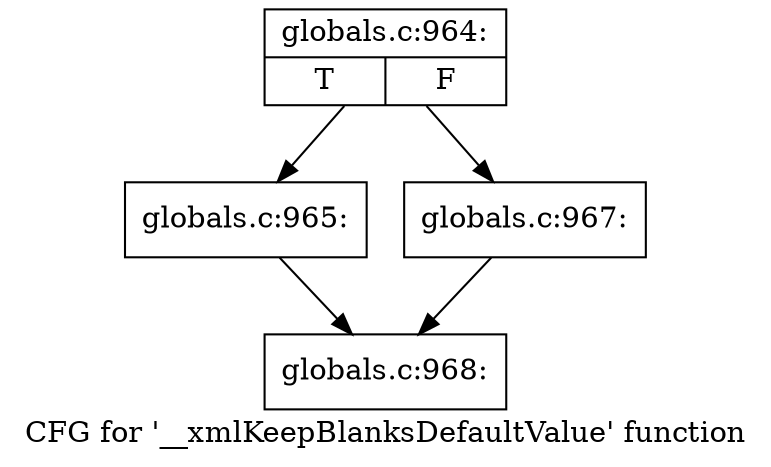 digraph "CFG for '__xmlKeepBlanksDefaultValue' function" {
	label="CFG for '__xmlKeepBlanksDefaultValue' function";

	Node0x5624fdb4cea0 [shape=record,label="{globals.c:964:|{<s0>T|<s1>F}}"];
	Node0x5624fdb4cea0 -> Node0x5624fdb50010;
	Node0x5624fdb4cea0 -> Node0x5624fdb500b0;
	Node0x5624fdb50010 [shape=record,label="{globals.c:965:}"];
	Node0x5624fdb50010 -> Node0x5624fdb4ffc0;
	Node0x5624fdb500b0 [shape=record,label="{globals.c:967:}"];
	Node0x5624fdb500b0 -> Node0x5624fdb4ffc0;
	Node0x5624fdb4ffc0 [shape=record,label="{globals.c:968:}"];
}
